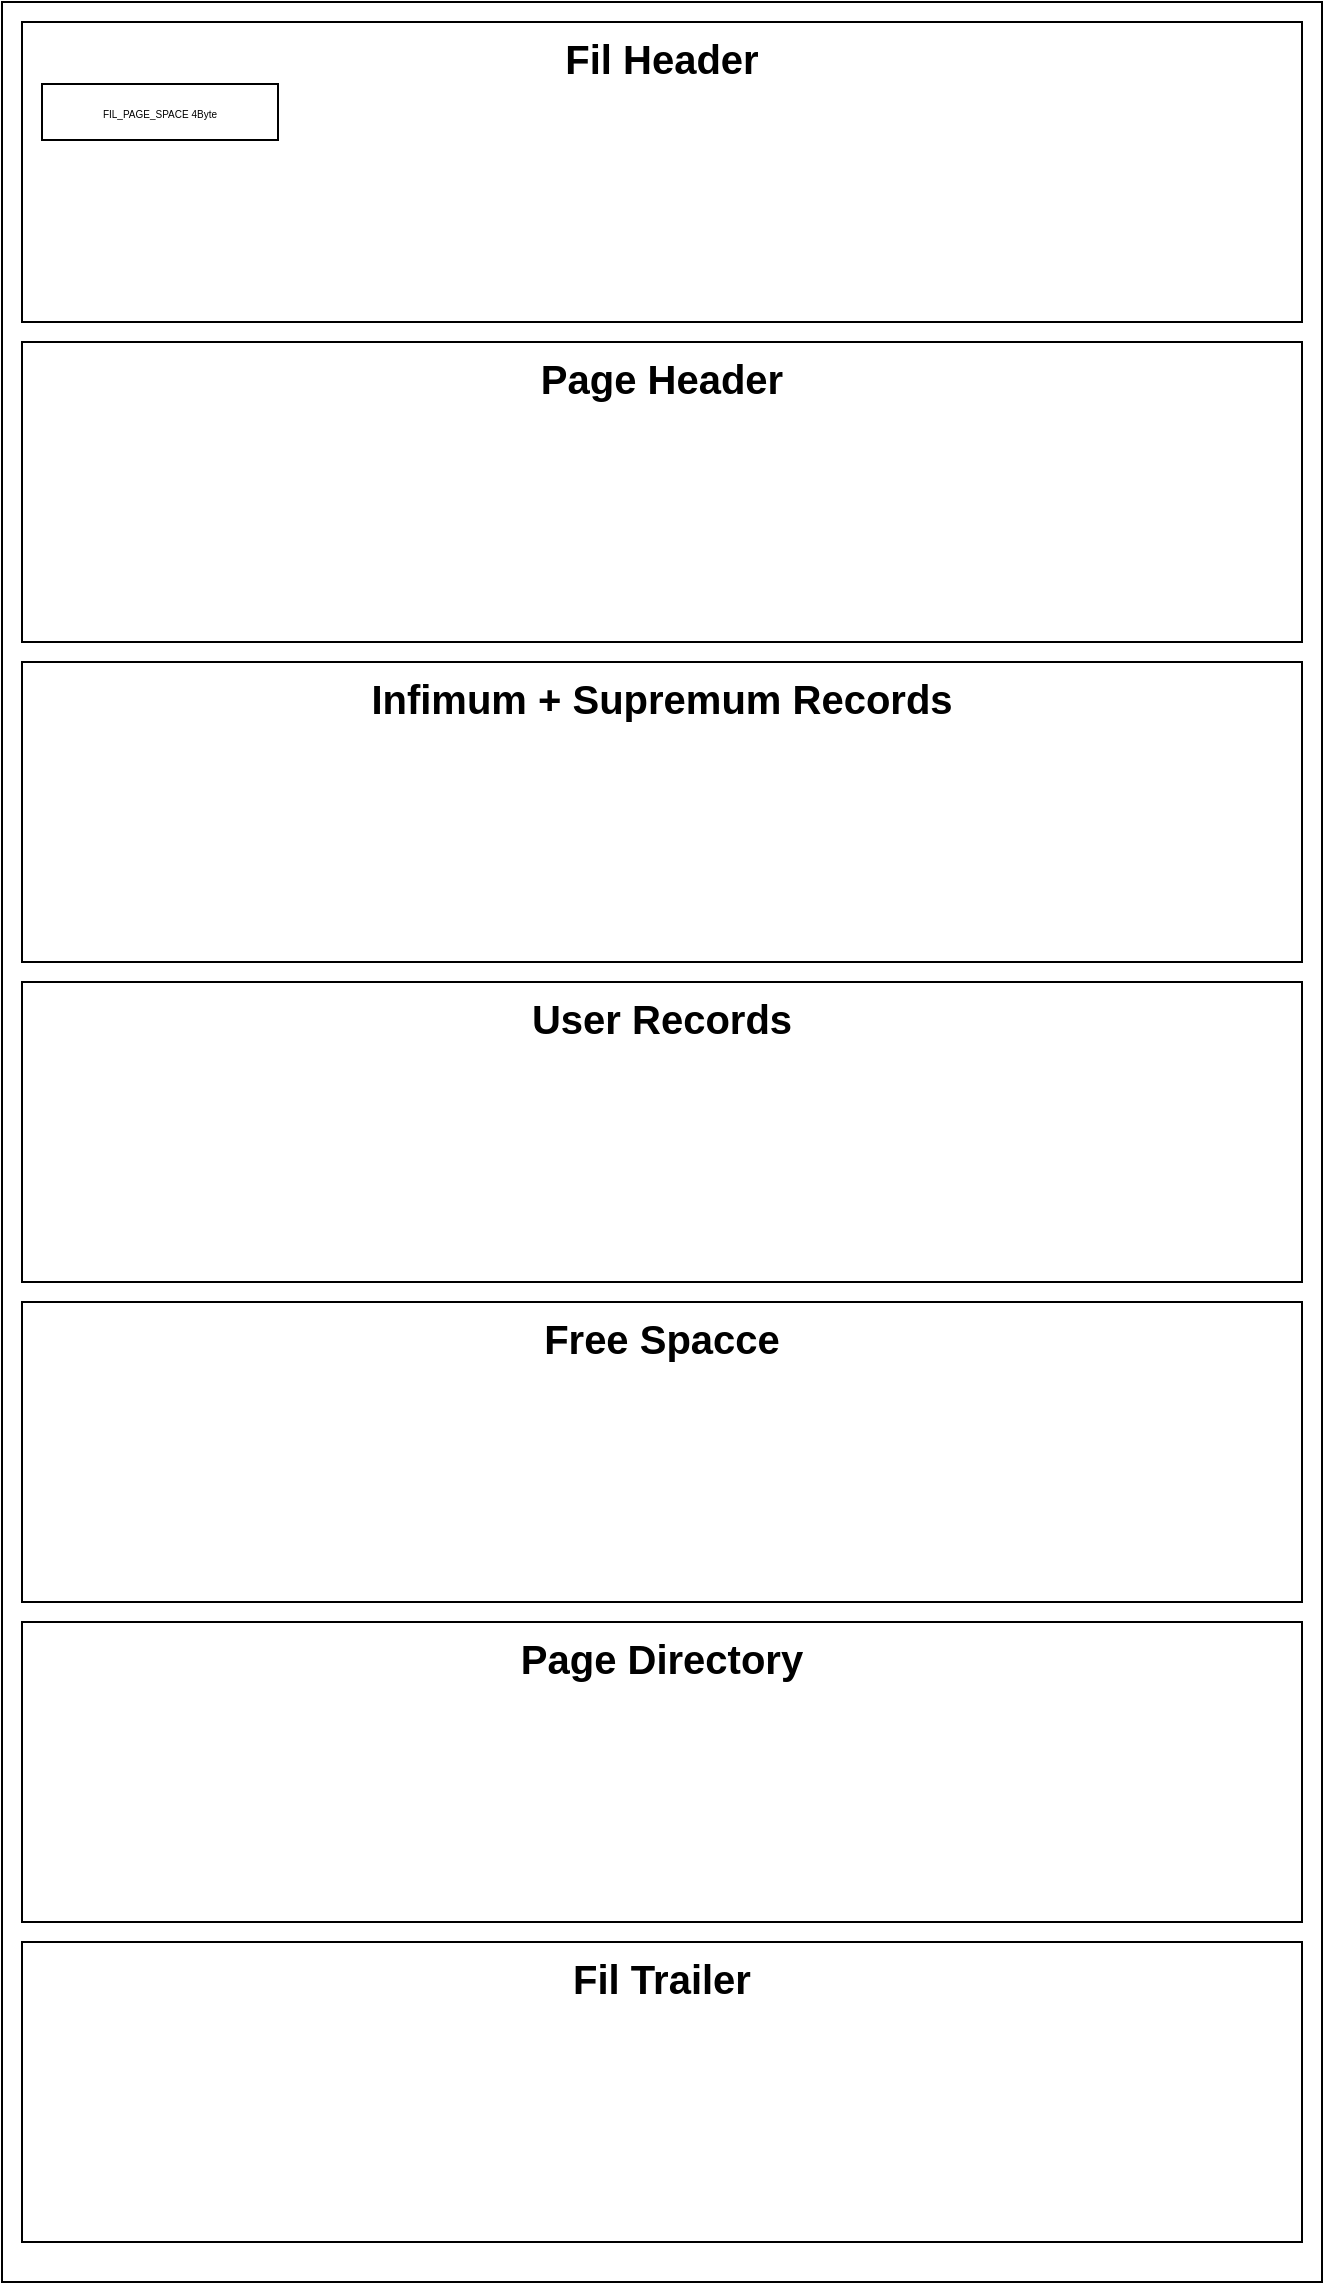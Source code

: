 <mxfile version="18.0.2" type="github">
  <diagram id="kEu2Iwg-DOZfXtat1dnF" name="第 1 页">
    <mxGraphModel dx="992" dy="571" grid="0" gridSize="10" guides="1" tooltips="1" connect="1" arrows="1" fold="1" page="1" pageScale="1" pageWidth="827" pageHeight="1169" math="0" shadow="0">
      <root>
        <mxCell id="0" />
        <mxCell id="1" parent="0" />
        <mxCell id="eMsD3PcmHDbnyyfI_0Gr-1" value="" style="rounded=0;whiteSpace=wrap;html=1;verticalAlign=top;" vertex="1" parent="1">
          <mxGeometry x="84" y="20" width="660" height="1140" as="geometry" />
        </mxCell>
        <mxCell id="eMsD3PcmHDbnyyfI_0Gr-2" value="Fil Header" style="rounded=0;whiteSpace=wrap;html=1;fontStyle=1;fontSize=20;verticalAlign=top;" vertex="1" parent="1">
          <mxGeometry x="94" y="30" width="640" height="150" as="geometry" />
        </mxCell>
        <mxCell id="eMsD3PcmHDbnyyfI_0Gr-3" value="Page Header" style="rounded=0;whiteSpace=wrap;html=1;fontStyle=1;fontSize=20;verticalAlign=top;" vertex="1" parent="1">
          <mxGeometry x="94" y="190" width="640" height="150" as="geometry" />
        </mxCell>
        <mxCell id="eMsD3PcmHDbnyyfI_0Gr-4" value="Infimum + Supremum Records" style="rounded=0;whiteSpace=wrap;html=1;fontStyle=1;fontSize=20;verticalAlign=top;" vertex="1" parent="1">
          <mxGeometry x="94" y="350" width="640" height="150" as="geometry" />
        </mxCell>
        <mxCell id="eMsD3PcmHDbnyyfI_0Gr-5" value="User Records" style="rounded=0;whiteSpace=wrap;html=1;fontStyle=1;fontSize=20;verticalAlign=top;" vertex="1" parent="1">
          <mxGeometry x="94" y="510" width="640" height="150" as="geometry" />
        </mxCell>
        <mxCell id="eMsD3PcmHDbnyyfI_0Gr-6" value="Free Spacce" style="rounded=0;whiteSpace=wrap;html=1;fontStyle=1;fontSize=20;verticalAlign=top;" vertex="1" parent="1">
          <mxGeometry x="94" y="670" width="640" height="150" as="geometry" />
        </mxCell>
        <mxCell id="eMsD3PcmHDbnyyfI_0Gr-7" value="Page Directory" style="rounded=0;whiteSpace=wrap;html=1;fontStyle=1;fontSize=20;verticalAlign=top;" vertex="1" parent="1">
          <mxGeometry x="94" y="830" width="640" height="150" as="geometry" />
        </mxCell>
        <mxCell id="eMsD3PcmHDbnyyfI_0Gr-8" value="Fil Trailer" style="rounded=0;whiteSpace=wrap;html=1;fontStyle=1;fontSize=20;verticalAlign=top;" vertex="1" parent="1">
          <mxGeometry x="94" y="990" width="640" height="150" as="geometry" />
        </mxCell>
        <mxCell id="eMsD3PcmHDbnyyfI_0Gr-9" value="FIL_PAGE_SPACE 4Byte" style="rounded=0;whiteSpace=wrap;html=1;fontSize=5;" vertex="1" parent="1">
          <mxGeometry x="104" y="61" width="118" height="28" as="geometry" />
        </mxCell>
      </root>
    </mxGraphModel>
  </diagram>
</mxfile>
